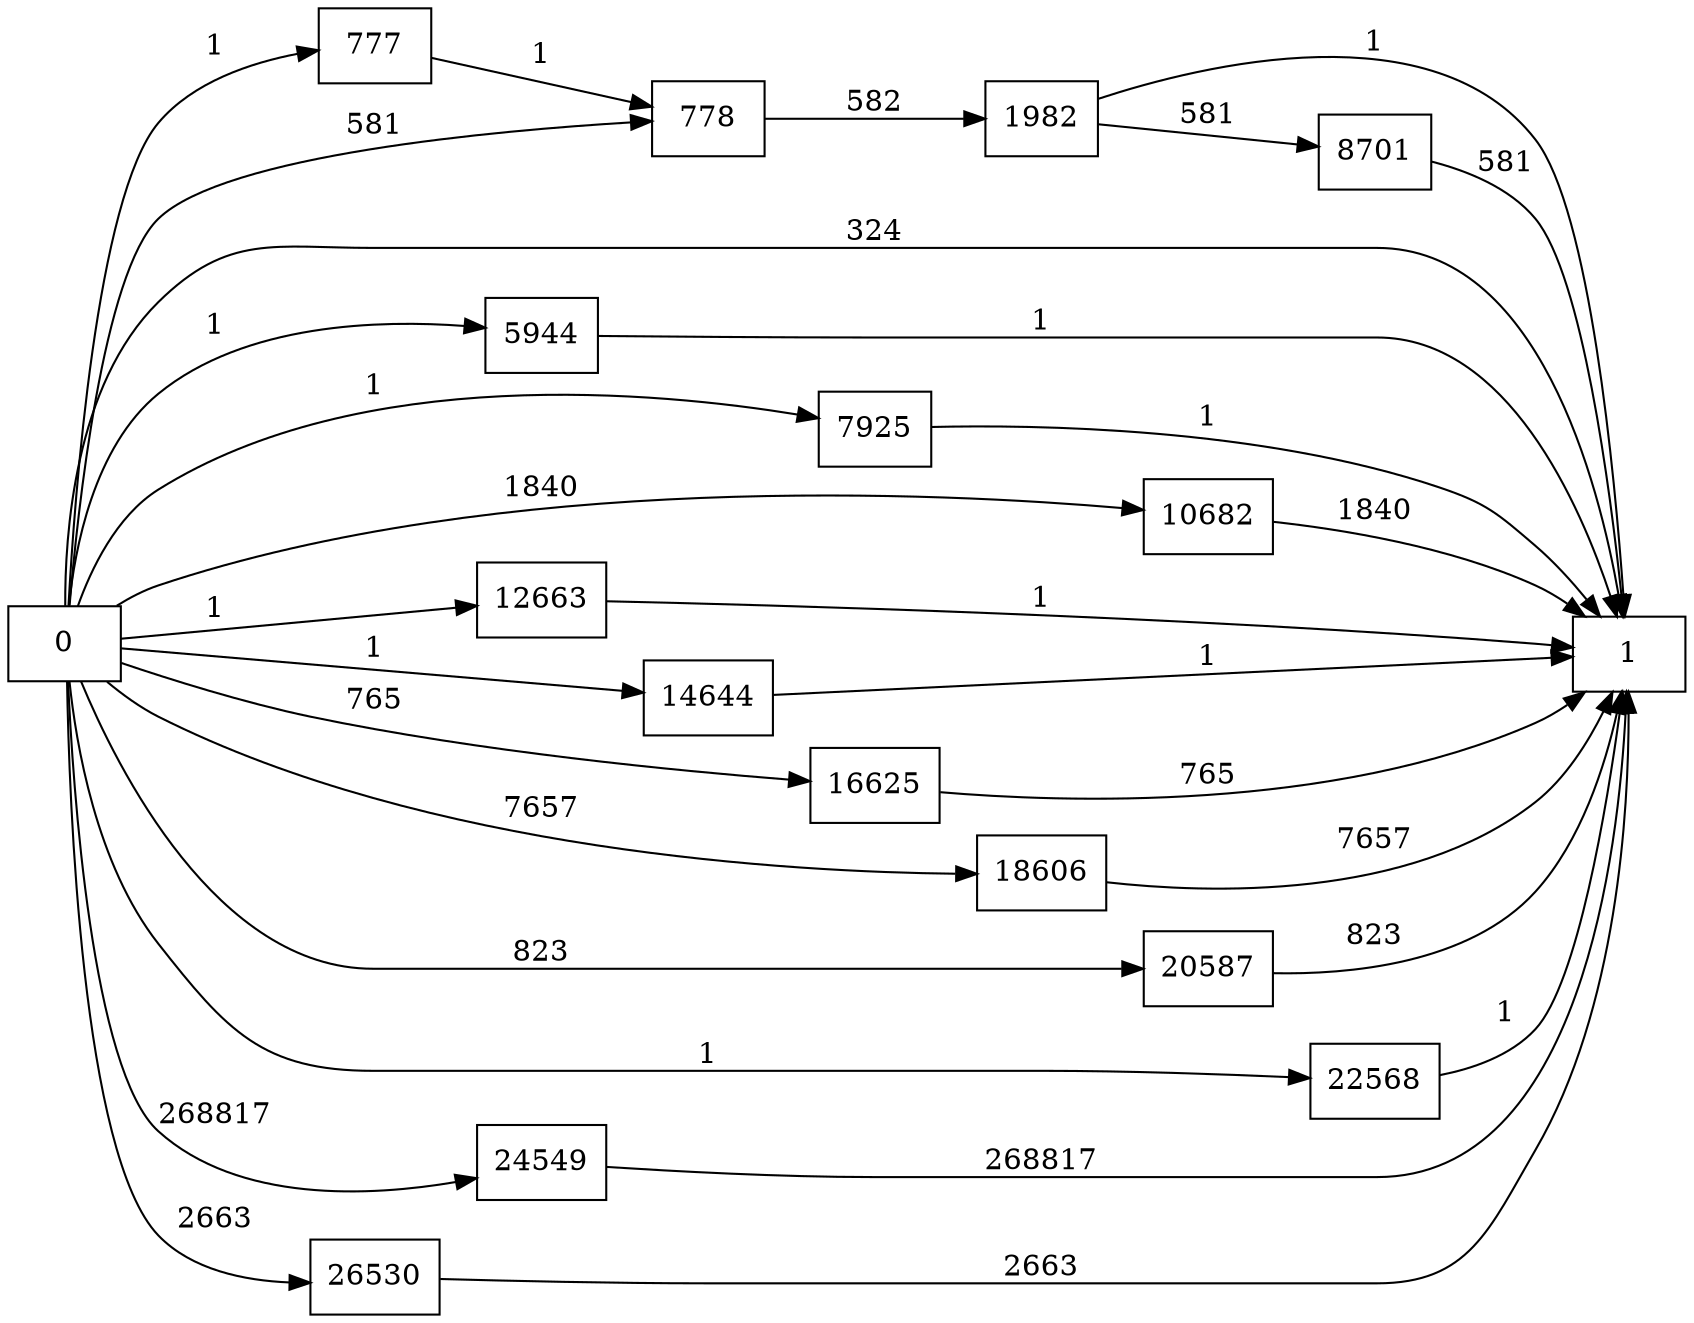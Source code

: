 digraph {
	graph [rankdir=LR]
	node [shape=rectangle]
	777 -> 778 [label=1]
	778 -> 1982 [label=582]
	1982 -> 1 [label=1]
	1982 -> 8701 [label=581]
	5944 -> 1 [label=1]
	7925 -> 1 [label=1]
	8701 -> 1 [label=581]
	10682 -> 1 [label=1840]
	12663 -> 1 [label=1]
	14644 -> 1 [label=1]
	16625 -> 1 [label=765]
	18606 -> 1 [label=7657]
	20587 -> 1 [label=823]
	22568 -> 1 [label=1]
	24549 -> 1 [label=268817]
	26530 -> 1 [label=2663]
	0 -> 778 [label=581]
	0 -> 777 [label=1]
	0 -> 1 [label=324]
	0 -> 5944 [label=1]
	0 -> 7925 [label=1]
	0 -> 10682 [label=1840]
	0 -> 12663 [label=1]
	0 -> 14644 [label=1]
	0 -> 16625 [label=765]
	0 -> 18606 [label=7657]
	0 -> 20587 [label=823]
	0 -> 22568 [label=1]
	0 -> 24549 [label=268817]
	0 -> 26530 [label=2663]
}

